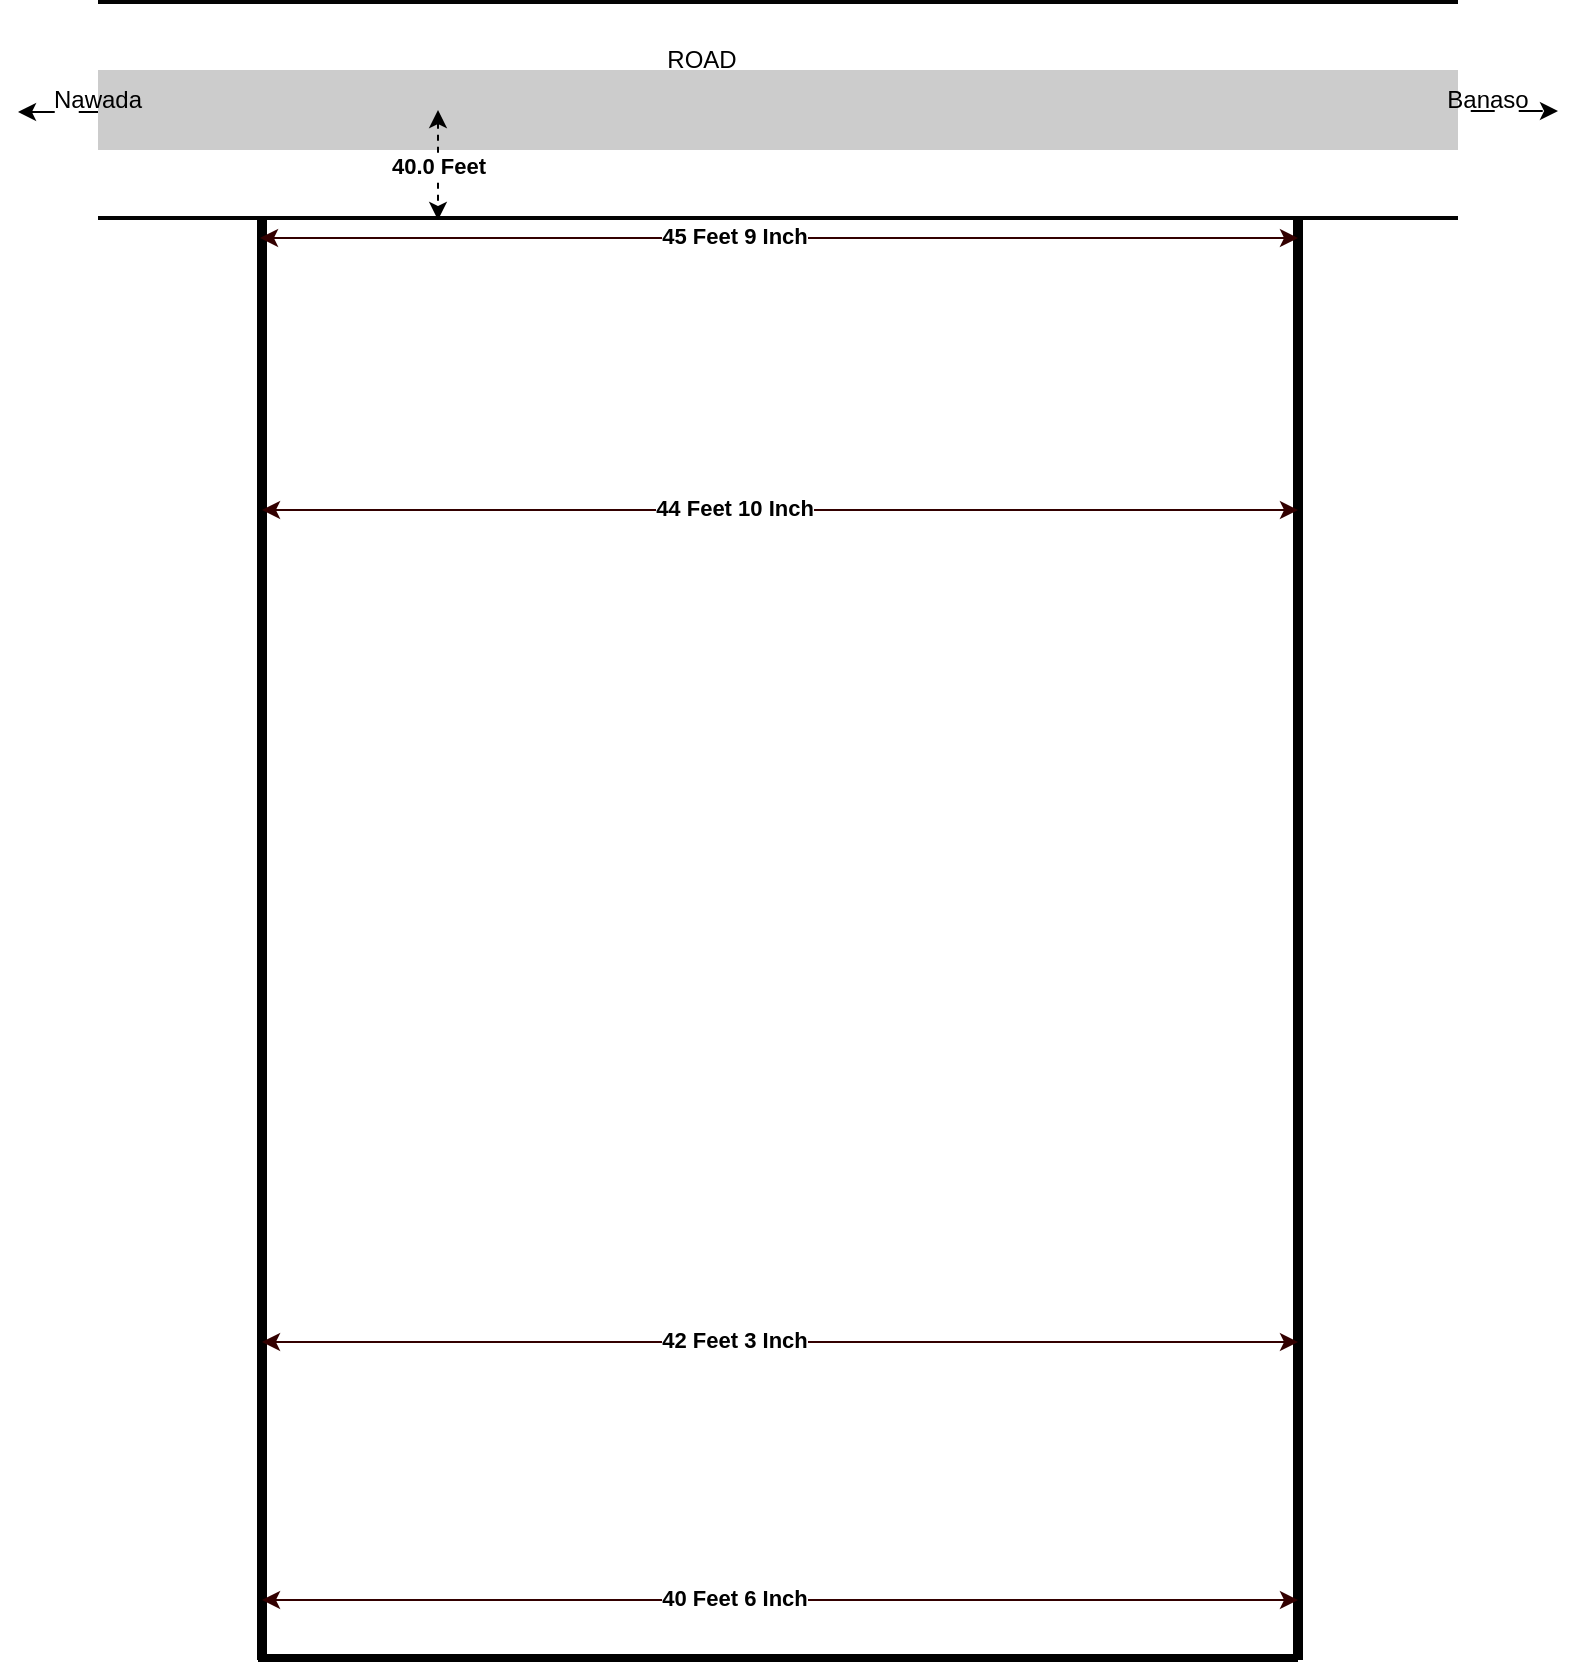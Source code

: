 <mxfile version="21.6.8" type="github">
  <diagram name="Page-1" id="Dkc9KShbpaWvhL2H0rqo">
    <mxGraphModel dx="857" dy="647" grid="1" gridSize="10" guides="1" tooltips="1" connect="1" arrows="1" fold="1" page="1" pageScale="1" pageWidth="850" pageHeight="1100" math="0" shadow="0">
      <root>
        <mxCell id="0" />
        <mxCell id="1" parent="0" />
        <mxCell id="MJouJ_tBEHJUPLvAa8a3-21" value="" style="endArrow=classic;startArrow=classic;html=1;rounded=0;dashed=1;dashPattern=12 12;strokeWidth=1;strokeColor=default;fontStyle=0;endFill=1;" parent="1" edge="1">
          <mxGeometry width="50" height="50" relative="1" as="geometry">
            <mxPoint x="40" y="66" as="sourcePoint" />
            <mxPoint x="810" y="65.5" as="targetPoint" />
          </mxGeometry>
        </mxCell>
        <mxCell id="MJouJ_tBEHJUPLvAa8a3-11" value="" style="rounded=0;whiteSpace=wrap;html=1;fillColor=#CCCCCC;strokeColor=none;" parent="1" vertex="1">
          <mxGeometry x="80" y="45" width="680" height="40" as="geometry" />
        </mxCell>
        <mxCell id="MJouJ_tBEHJUPLvAa8a3-1" value="" style="endArrow=none;html=1;rounded=0;strokeColor=#030303;strokeWidth=2;" parent="1" edge="1">
          <mxGeometry width="50" height="50" relative="1" as="geometry">
            <mxPoint x="80" y="11" as="sourcePoint" />
            <mxPoint x="760" y="11" as="targetPoint" />
          </mxGeometry>
        </mxCell>
        <mxCell id="MJouJ_tBEHJUPLvAa8a3-2" value="" style="endArrow=none;html=1;rounded=0;strokeColor=#030303;strokeWidth=2;" parent="1" edge="1">
          <mxGeometry width="50" height="50" relative="1" as="geometry">
            <mxPoint x="80" y="119" as="sourcePoint" />
            <mxPoint x="760" y="119" as="targetPoint" />
          </mxGeometry>
        </mxCell>
        <mxCell id="MJouJ_tBEHJUPLvAa8a3-5" value="Nawada" style="text;html=1;strokeColor=none;fillColor=none;align=center;verticalAlign=middle;whiteSpace=wrap;rounded=0;fontStyle=0" parent="1" vertex="1">
          <mxGeometry x="50" y="45" width="60" height="30" as="geometry" />
        </mxCell>
        <mxCell id="MJouJ_tBEHJUPLvAa8a3-6" value="Banaso" style="text;html=1;strokeColor=none;fillColor=none;align=center;verticalAlign=middle;whiteSpace=wrap;rounded=0;fontStyle=0" parent="1" vertex="1">
          <mxGeometry x="750" y="45" width="50" height="30" as="geometry" />
        </mxCell>
        <mxCell id="MJouJ_tBEHJUPLvAa8a3-7" style="edgeStyle=orthogonalEdgeStyle;rounded=0;orthogonalLoop=1;jettySize=auto;html=1;exitX=0.5;exitY=1;exitDx=0;exitDy=0;" parent="1" source="MJouJ_tBEHJUPLvAa8a3-6" target="MJouJ_tBEHJUPLvAa8a3-6" edge="1">
          <mxGeometry relative="1" as="geometry" />
        </mxCell>
        <mxCell id="MJouJ_tBEHJUPLvAa8a3-10" value="ROAD" style="text;html=1;align=center;verticalAlign=middle;whiteSpace=wrap;rounded=0;fillColor=none;strokeColor=none;" parent="1" vertex="1">
          <mxGeometry x="352" y="25" width="60" height="30" as="geometry" />
        </mxCell>
        <mxCell id="MJouJ_tBEHJUPLvAa8a3-12" style="edgeStyle=orthogonalEdgeStyle;rounded=0;orthogonalLoop=1;jettySize=auto;html=1;exitX=0.5;exitY=1;exitDx=0;exitDy=0;" parent="1" source="MJouJ_tBEHJUPLvAa8a3-11" target="MJouJ_tBEHJUPLvAa8a3-11" edge="1">
          <mxGeometry relative="1" as="geometry" />
        </mxCell>
        <mxCell id="MJouJ_tBEHJUPLvAa8a3-15" value="" style="endArrow=classic;startArrow=classic;html=1;rounded=0;" parent="1" target="MJouJ_tBEHJUPLvAa8a3-11" edge="1">
          <mxGeometry width="50" height="50" relative="1" as="geometry">
            <mxPoint x="80" y="64.5" as="sourcePoint" />
            <mxPoint x="460" y="64.5" as="targetPoint" />
          </mxGeometry>
        </mxCell>
        <mxCell id="MJouJ_tBEHJUPLvAa8a3-19" value="" style="endArrow=classic;html=1;rounded=0;startArrow=classic;startFill=1;dashed=1;" parent="1" edge="1">
          <mxGeometry relative="1" as="geometry">
            <mxPoint x="250" y="65" as="sourcePoint" />
            <mxPoint x="250" y="120" as="targetPoint" />
          </mxGeometry>
        </mxCell>
        <mxCell id="MJouJ_tBEHJUPLvAa8a3-20" value="40.0 Feet" style="edgeLabel;resizable=0;html=1;align=center;verticalAlign=middle;fontStyle=1" parent="MJouJ_tBEHJUPLvAa8a3-19" connectable="0" vertex="1">
          <mxGeometry relative="1" as="geometry" />
        </mxCell>
        <mxCell id="MJouJ_tBEHJUPLvAa8a3-24" value="" style="endArrow=none;html=1;rounded=0;strokeWidth=5;" parent="1" edge="1">
          <mxGeometry width="50" height="50" relative="1" as="geometry">
            <mxPoint x="162" y="840" as="sourcePoint" />
            <mxPoint x="162" y="120" as="targetPoint" />
          </mxGeometry>
        </mxCell>
        <mxCell id="MJouJ_tBEHJUPLvAa8a3-25" value="" style="endArrow=none;html=1;rounded=0;strokeWidth=5;" parent="1" edge="1">
          <mxGeometry width="50" height="50" relative="1" as="geometry">
            <mxPoint x="680" y="840" as="sourcePoint" />
            <mxPoint x="680" y="120" as="targetPoint" />
          </mxGeometry>
        </mxCell>
        <mxCell id="ZM0QrDXeXai4huBHcrrM-1" value="" style="endArrow=classic;startArrow=classic;html=1;rounded=0;strokeColor=#330000;startFill=1;endFill=1;" edge="1" parent="1">
          <mxGeometry width="50" height="50" relative="1" as="geometry">
            <mxPoint x="161" y="129" as="sourcePoint" />
            <mxPoint x="680" y="129" as="targetPoint" />
          </mxGeometry>
        </mxCell>
        <mxCell id="ZM0QrDXeXai4huBHcrrM-3" value="45 Feet 9 Inch" style="edgeLabel;html=1;align=center;verticalAlign=middle;resizable=0;points=[];fontStyle=1" vertex="1" connectable="0" parent="ZM0QrDXeXai4huBHcrrM-1">
          <mxGeometry x="-0.088" y="1" relative="1" as="geometry">
            <mxPoint as="offset" />
          </mxGeometry>
        </mxCell>
        <mxCell id="ZM0QrDXeXai4huBHcrrM-4" value="" style="endArrow=classic;startArrow=classic;html=1;rounded=0;strokeColor=#330000;startFill=1;endFill=1;" edge="1" parent="1">
          <mxGeometry width="50" height="50" relative="1" as="geometry">
            <mxPoint x="162" y="265" as="sourcePoint" />
            <mxPoint x="680" y="265" as="targetPoint" />
          </mxGeometry>
        </mxCell>
        <mxCell id="ZM0QrDXeXai4huBHcrrM-5" value="44 Feet 10 Inch" style="edgeLabel;html=1;align=center;verticalAlign=middle;resizable=0;points=[];fontStyle=1" vertex="1" connectable="0" parent="ZM0QrDXeXai4huBHcrrM-4">
          <mxGeometry x="-0.088" y="1" relative="1" as="geometry">
            <mxPoint as="offset" />
          </mxGeometry>
        </mxCell>
        <mxCell id="ZM0QrDXeXai4huBHcrrM-6" value="" style="endArrow=classic;startArrow=classic;html=1;rounded=0;strokeColor=#330000;startFill=1;endFill=1;" edge="1" parent="1">
          <mxGeometry width="50" height="50" relative="1" as="geometry">
            <mxPoint x="162" y="681" as="sourcePoint" />
            <mxPoint x="680" y="681" as="targetPoint" />
          </mxGeometry>
        </mxCell>
        <mxCell id="ZM0QrDXeXai4huBHcrrM-7" value="42 Feet 3 Inch" style="edgeLabel;html=1;align=center;verticalAlign=middle;resizable=0;points=[];fontStyle=1" vertex="1" connectable="0" parent="ZM0QrDXeXai4huBHcrrM-6">
          <mxGeometry x="-0.088" y="1" relative="1" as="geometry">
            <mxPoint as="offset" />
          </mxGeometry>
        </mxCell>
        <mxCell id="ZM0QrDXeXai4huBHcrrM-8" value="" style="endArrow=classic;startArrow=classic;html=1;rounded=0;strokeColor=#330000;startFill=1;endFill=1;" edge="1" parent="1">
          <mxGeometry width="50" height="50" relative="1" as="geometry">
            <mxPoint x="162" y="810" as="sourcePoint" />
            <mxPoint x="680" y="810" as="targetPoint" />
          </mxGeometry>
        </mxCell>
        <mxCell id="ZM0QrDXeXai4huBHcrrM-9" value="40 Feet 6 Inch" style="edgeLabel;html=1;align=center;verticalAlign=middle;resizable=0;points=[];fontStyle=1" vertex="1" connectable="0" parent="ZM0QrDXeXai4huBHcrrM-8">
          <mxGeometry x="-0.088" y="1" relative="1" as="geometry">
            <mxPoint as="offset" />
          </mxGeometry>
        </mxCell>
        <mxCell id="ZM0QrDXeXai4huBHcrrM-10" value="" style="endArrow=none;html=1;rounded=0;strokeWidth=4;" edge="1" parent="1">
          <mxGeometry width="50" height="50" relative="1" as="geometry">
            <mxPoint x="160" y="839" as="sourcePoint" />
            <mxPoint x="680" y="839" as="targetPoint" />
          </mxGeometry>
        </mxCell>
      </root>
    </mxGraphModel>
  </diagram>
</mxfile>
